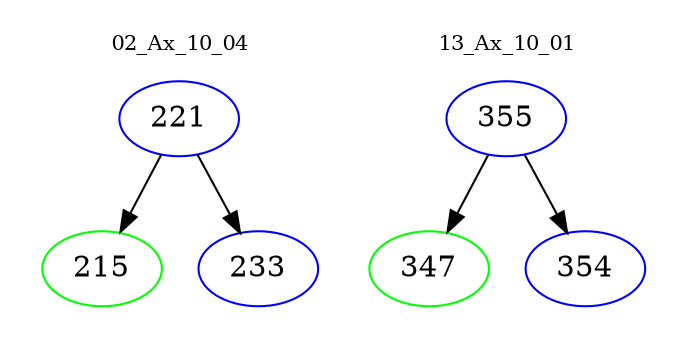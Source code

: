 digraph{
subgraph cluster_0 {
color = white
label = "02_Ax_10_04";
fontsize=10;
T0_221 [label="221", color="blue"]
T0_221 -> T0_215 [color="black"]
T0_215 [label="215", color="green"]
T0_221 -> T0_233 [color="black"]
T0_233 [label="233", color="blue"]
}
subgraph cluster_1 {
color = white
label = "13_Ax_10_01";
fontsize=10;
T1_355 [label="355", color="blue"]
T1_355 -> T1_347 [color="black"]
T1_347 [label="347", color="green"]
T1_355 -> T1_354 [color="black"]
T1_354 [label="354", color="blue"]
}
}
